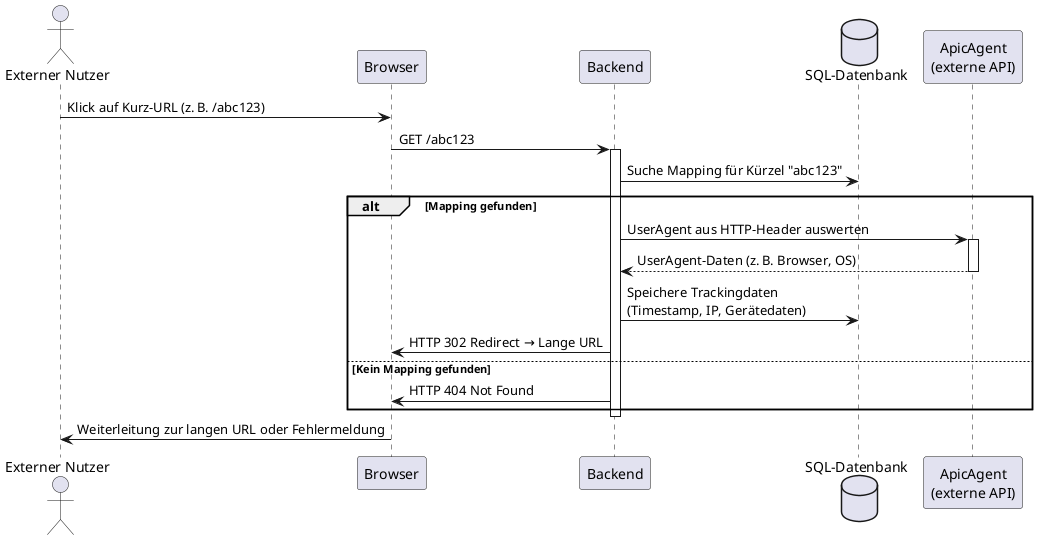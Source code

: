 @startuml sc2
actor "Externer Nutzer" as User

participant "Browser" as Client
participant "Backend" as Backend
database "SQL-Datenbank" as DB
participant "ApicAgent\n(externe API)" as ApicAgent

User -> Client : Klick auf Kurz-URL (z. B. /abc123)
Client -> Backend : GET /abc123
activate Backend

Backend -> DB : Suche Mapping für Kürzel "abc123"
alt Mapping gefunden
  Backend -> ApicAgent : UserAgent aus HTTP-Header auswerten
  activate ApicAgent
  ApicAgent --> Backend : UserAgent-Daten (z. B. Browser, OS)
  deactivate ApicAgent

  Backend -> DB : Speichere Trackingdaten\n(Timestamp, IP, Gerätedaten)
  Backend -> Client : HTTP 302 Redirect → Lange URL
else Kein Mapping gefunden
  Backend -> Client : HTTP 404 Not Found
end
deactivate Backend

Client -> User : Weiterleitung zur langen URL oder Fehlermeldung

@enduml